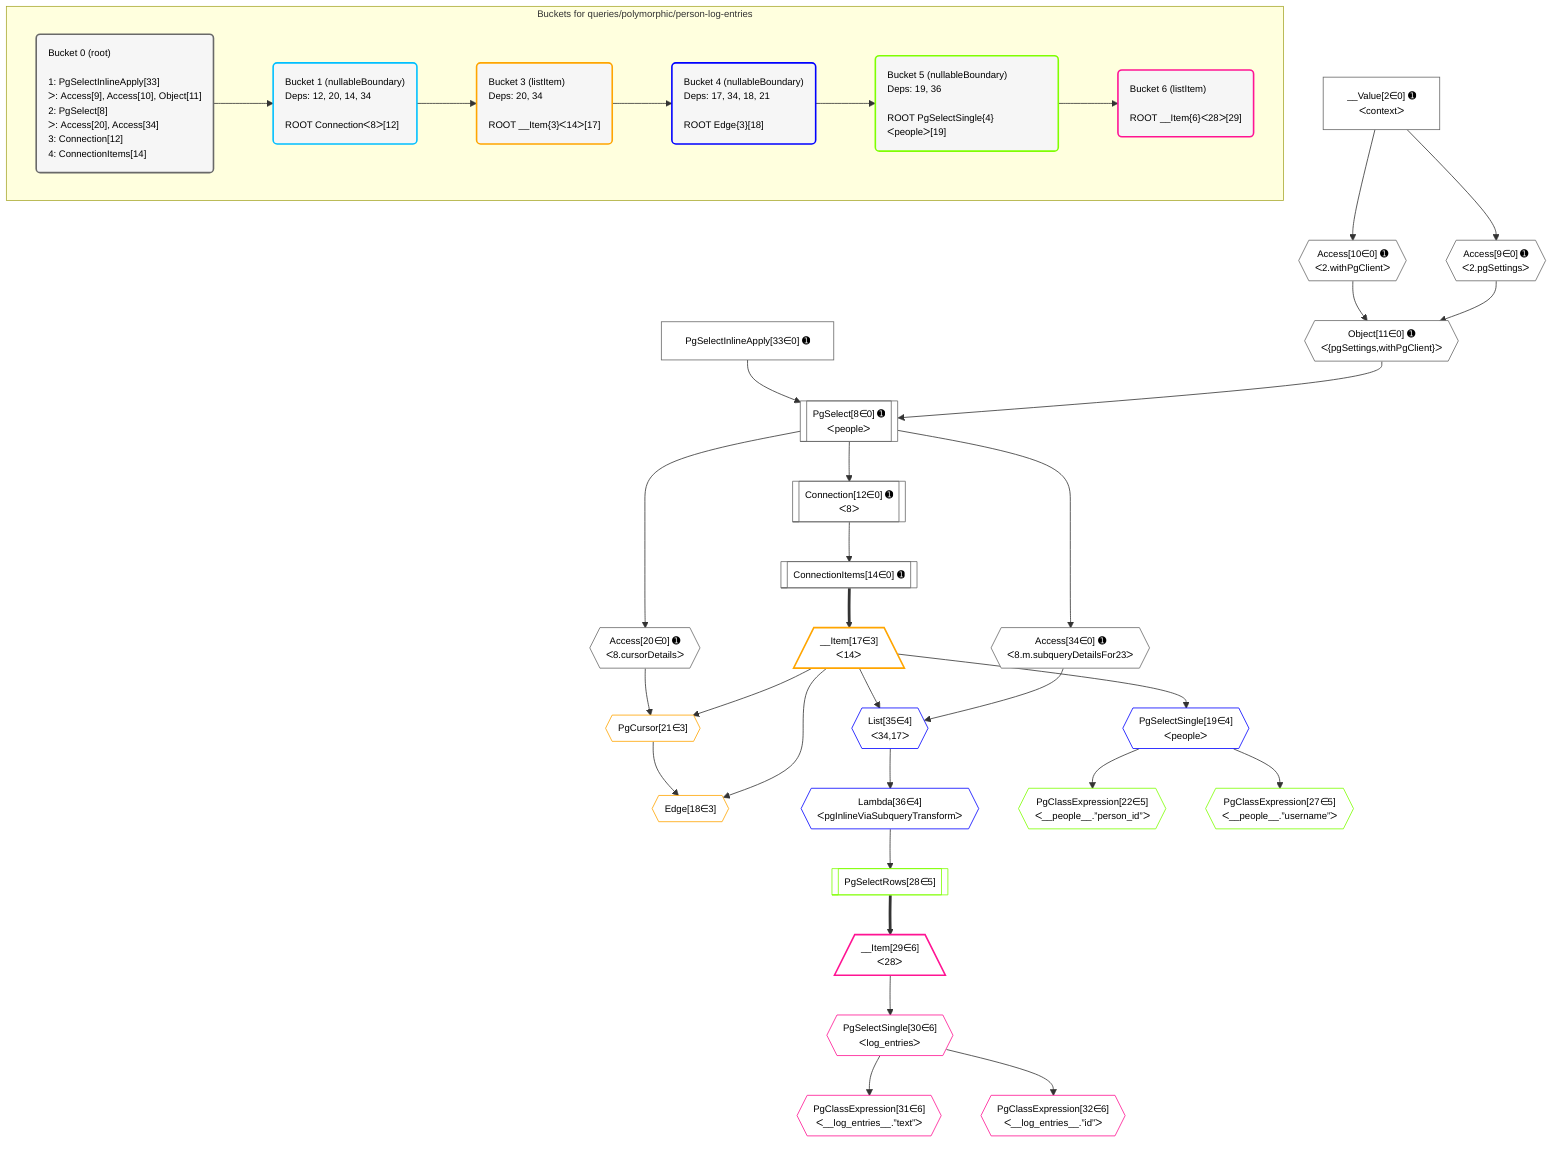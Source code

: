 %%{init: {'themeVariables': { 'fontSize': '12px'}}}%%
graph TD
    classDef path fill:#eee,stroke:#000,color:#000
    classDef plan fill:#fff,stroke-width:1px,color:#000
    classDef itemplan fill:#fff,stroke-width:2px,color:#000
    classDef unbatchedplan fill:#dff,stroke-width:1px,color:#000
    classDef sideeffectplan fill:#fcc,stroke-width:2px,color:#000
    classDef bucket fill:#f6f6f6,color:#000,stroke-width:2px,text-align:left

    subgraph "Buckets for queries/polymorphic/person-log-entries"
    Bucket0("Bucket 0 (root)<br /><br />1: PgSelectInlineApply[33]<br />ᐳ: Access[9], Access[10], Object[11]<br />2: PgSelect[8]<br />ᐳ: Access[20], Access[34]<br />3: Connection[12]<br />4: ConnectionItems[14]"):::bucket
    Bucket1("Bucket 1 (nullableBoundary)<br />Deps: 12, 20, 14, 34<br /><br />ROOT Connectionᐸ8ᐳ[12]"):::bucket
    Bucket3("Bucket 3 (listItem)<br />Deps: 20, 34<br /><br />ROOT __Item{3}ᐸ14ᐳ[17]"):::bucket
    Bucket4("Bucket 4 (nullableBoundary)<br />Deps: 17, 34, 18, 21<br /><br />ROOT Edge{3}[18]"):::bucket
    Bucket5("Bucket 5 (nullableBoundary)<br />Deps: 19, 36<br /><br />ROOT PgSelectSingle{4}ᐸpeopleᐳ[19]"):::bucket
    Bucket6("Bucket 6 (listItem)<br /><br />ROOT __Item{6}ᐸ28ᐳ[29]"):::bucket
    end
    Bucket0 --> Bucket1
    Bucket1 --> Bucket3
    Bucket3 --> Bucket4
    Bucket4 --> Bucket5
    Bucket5 --> Bucket6

    %% plan dependencies
    PgSelect8[["PgSelect[8∈0] ➊<br />ᐸpeopleᐳ"]]:::plan
    Object11{{"Object[11∈0] ➊<br />ᐸ{pgSettings,withPgClient}ᐳ"}}:::plan
    PgSelectInlineApply33["PgSelectInlineApply[33∈0] ➊"]:::plan
    Object11 & PgSelectInlineApply33 --> PgSelect8
    Access9{{"Access[9∈0] ➊<br />ᐸ2.pgSettingsᐳ"}}:::plan
    Access10{{"Access[10∈0] ➊<br />ᐸ2.withPgClientᐳ"}}:::plan
    Access9 & Access10 --> Object11
    __Value2["__Value[2∈0] ➊<br />ᐸcontextᐳ"]:::plan
    __Value2 --> Access9
    __Value2 --> Access10
    Connection12[["Connection[12∈0] ➊<br />ᐸ8ᐳ"]]:::plan
    PgSelect8 --> Connection12
    ConnectionItems14[["ConnectionItems[14∈0] ➊"]]:::plan
    Connection12 --> ConnectionItems14
    Access20{{"Access[20∈0] ➊<br />ᐸ8.cursorDetailsᐳ"}}:::plan
    PgSelect8 --> Access20
    Access34{{"Access[34∈0] ➊<br />ᐸ8.m.subqueryDetailsFor23ᐳ"}}:::plan
    PgSelect8 --> Access34
    Edge18{{"Edge[18∈3]"}}:::plan
    __Item17[/"__Item[17∈3]<br />ᐸ14ᐳ"\]:::itemplan
    PgCursor21{{"PgCursor[21∈3]"}}:::plan
    __Item17 & PgCursor21 --> Edge18
    __Item17 & Access20 --> PgCursor21
    ConnectionItems14 ==> __Item17
    List35{{"List[35∈4]<br />ᐸ34,17ᐳ"}}:::plan
    Access34 & __Item17 --> List35
    PgSelectSingle19{{"PgSelectSingle[19∈4]<br />ᐸpeopleᐳ"}}:::plan
    __Item17 --> PgSelectSingle19
    Lambda36{{"Lambda[36∈4]<br />ᐸpgInlineViaSubqueryTransformᐳ"}}:::plan
    List35 --> Lambda36
    PgClassExpression22{{"PgClassExpression[22∈5]<br />ᐸ__people__.”person_id”ᐳ"}}:::plan
    PgSelectSingle19 --> PgClassExpression22
    PgClassExpression27{{"PgClassExpression[27∈5]<br />ᐸ__people__.”username”ᐳ"}}:::plan
    PgSelectSingle19 --> PgClassExpression27
    PgSelectRows28[["PgSelectRows[28∈5]"]]:::plan
    Lambda36 --> PgSelectRows28
    __Item29[/"__Item[29∈6]<br />ᐸ28ᐳ"\]:::itemplan
    PgSelectRows28 ==> __Item29
    PgSelectSingle30{{"PgSelectSingle[30∈6]<br />ᐸlog_entriesᐳ"}}:::plan
    __Item29 --> PgSelectSingle30
    PgClassExpression31{{"PgClassExpression[31∈6]<br />ᐸ__log_entries__.”text”ᐳ"}}:::plan
    PgSelectSingle30 --> PgClassExpression31
    PgClassExpression32{{"PgClassExpression[32∈6]<br />ᐸ__log_entries__.”id”ᐳ"}}:::plan
    PgSelectSingle30 --> PgClassExpression32

    %% define steps
    classDef bucket0 stroke:#696969
    class Bucket0,__Value2,PgSelect8,Access9,Access10,Object11,Connection12,ConnectionItems14,Access20,PgSelectInlineApply33,Access34 bucket0
    classDef bucket1 stroke:#00bfff
    class Bucket1 bucket1
    classDef bucket3 stroke:#ffa500
    class Bucket3,__Item17,Edge18,PgCursor21 bucket3
    classDef bucket4 stroke:#0000ff
    class Bucket4,PgSelectSingle19,List35,Lambda36 bucket4
    classDef bucket5 stroke:#7fff00
    class Bucket5,PgClassExpression22,PgClassExpression27,PgSelectRows28 bucket5
    classDef bucket6 stroke:#ff1493
    class Bucket6,__Item29,PgSelectSingle30,PgClassExpression31,PgClassExpression32 bucket6
